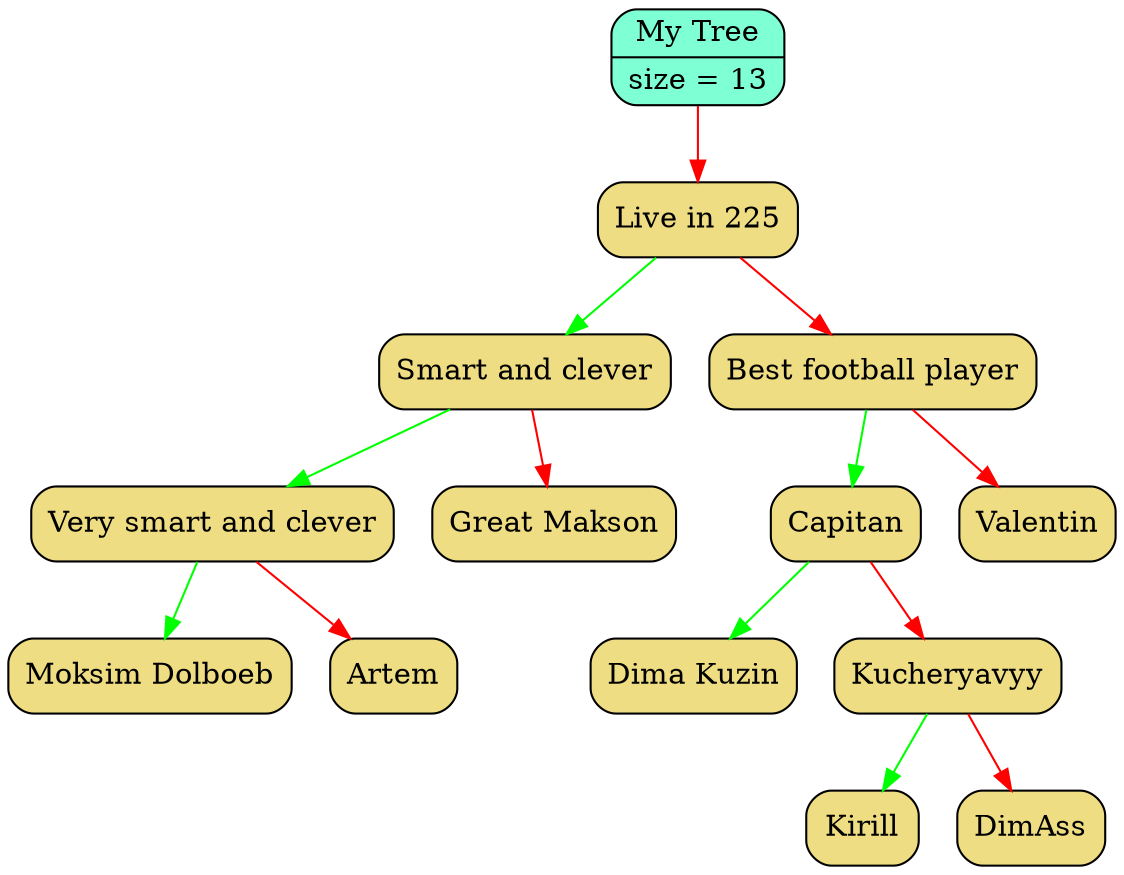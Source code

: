 digraph Tree
{
   rankdir = HR;
   node[fontsize=14];
   edge[color="black",fontcolor="blue",fontsize=12];
   tree[shape = Mrecord, style = filled, fillcolor = "aquamarine", label = "{My Tree | size = 13}"];
   "0x106b01d20"[shape = Mrecord, style = filled, fillcolor = "lightgoldenrod",   label = " <value> Live in 225"];
  "0x106b01d20" -> "0x106b01ca0" [color = "green"];
  "0x106b01d20" -> "0x106b01b20" [color = "red"];
   "0x106b01ca0"[shape = Mrecord, style = filled, fillcolor = "lightgoldenrod",   label = " <value> Smart and clever"];
  "0x106b01ca0" -> "0x106b01c20" [color = "green"];
  "0x106b01ca0" -> "0x106b01ba0" [color = "red"];
   "0x106b01c20"[shape = Mrecord, style = filled, fillcolor = "lightgoldenrod",   label = " <value> Very smart and clever"];
  "0x106b01c20" -> "0x106b01720" [color = "green"];
  "0x106b01c20" -> "0x106b017a0" [color = "red"];
   "0x106b01720"[shape = Mrecord, style = filled, fillcolor = "lightgoldenrod",   label = " <value> Moksim Dolboeb"];
   "0x106b017a0"[shape = Mrecord, style = filled, fillcolor = "lightgoldenrod",   label = " <value> Artem"];
   "0x106b01ba0"[shape = Mrecord, style = filled, fillcolor = "lightgoldenrod",   label = " <value> Great Makson"];
   "0x106b01b20"[shape = Mrecord, style = filled, fillcolor = "lightgoldenrod",   label = " <value> Best football player"];
  "0x106b01b20" -> "0x106b01aa0" [color = "green"];
  "0x106b01b20" -> "0x106b01820" [color = "red"];
   "0x106b01aa0"[shape = Mrecord, style = filled, fillcolor = "lightgoldenrod",   label = " <value> Capitan"];
  "0x106b01aa0" -> "0x106b01a20" [color = "green"];
  "0x106b01aa0" -> "0x106b019a0" [color = "red"];
   "0x106b01a20"[shape = Mrecord, style = filled, fillcolor = "lightgoldenrod",   label = " <value> Dima Kuzin"];
   "0x106b019a0"[shape = Mrecord, style = filled, fillcolor = "lightgoldenrod",   label = " <value> Kucheryavyy"];
  "0x106b019a0" -> "0x106b01920" [color = "green"];
  "0x106b019a0" -> "0x106b018a0" [color = "red"];
   "0x106b01920"[shape = Mrecord, style = filled, fillcolor = "lightgoldenrod",   label = " <value> Kirill"];
   "0x106b018a0"[shape = Mrecord, style = filled, fillcolor = "lightgoldenrod",   label = " <value> DimAss"];
   "0x106b01820"[shape = Mrecord, style = filled, fillcolor = "lightgoldenrod",   label = " <value> Valentin"];
   tree -> "0x106b01d20" [color = "red"];
}